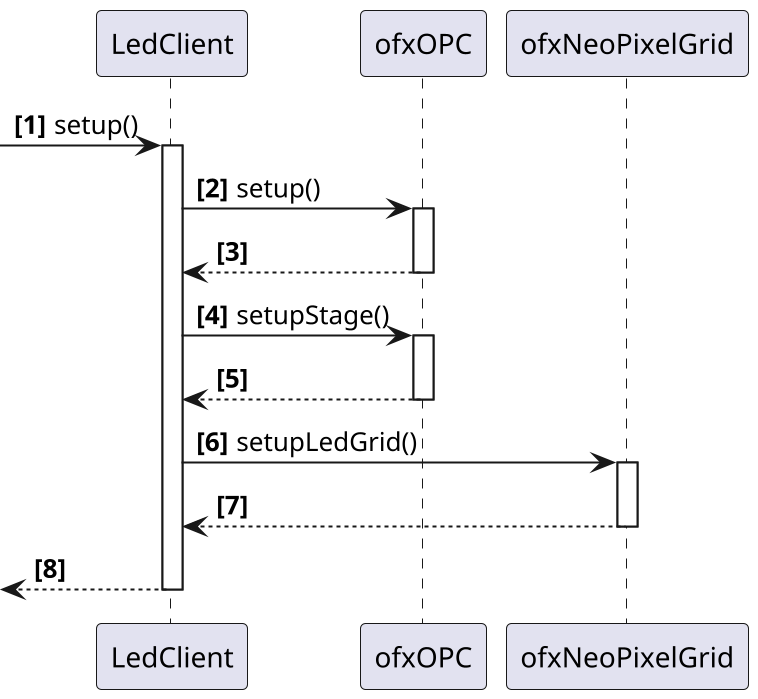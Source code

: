 @startuml Led Client
scale 2
autonumber "<b>[0]"

participant LedClient
participant ofxOPC
participant ofxNeoPixelGrid

[-> LedClient : setup()
activate LedClient
LedClient -> ofxOPC : setup()
activate ofxOPC
LedClient <-- ofxOPC
deactivate ofxOPC
LedClient -> ofxOPC : setupStage()
activate ofxOPC
LedClient <-- ofxOPC
deactivate ofxOPC
LedClient -> ofxNeoPixelGrid : setupLedGrid()
activate ofxNeoPixelGrid
LedClient <-- ofxNeoPixelGrid
deactivate ofxNeoPixelGrid
[<-- LedClient
deactivate LedClient

@enduml